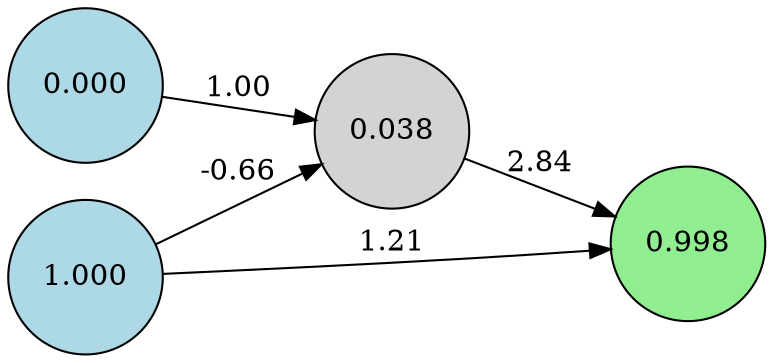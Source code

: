 digraph neat {
  rankdir=LR;
  node [shape=circle];
  node0 [label="0.000", style=filled, fillcolor=lightblue];
  node1 [label="1.000", style=filled, fillcolor=lightblue];
  node48 [label="0.998", style=filled, fillcolor=lightgreen];
  node163 [label="0.038", style=filled, fillcolor=lightgray];
  node1 -> node48 [label="1.21"];
  node0 -> node163 [label="1.00"];
  node163 -> node48 [label="2.84"];
  node1 -> node163 [label="-0.66"];
}
